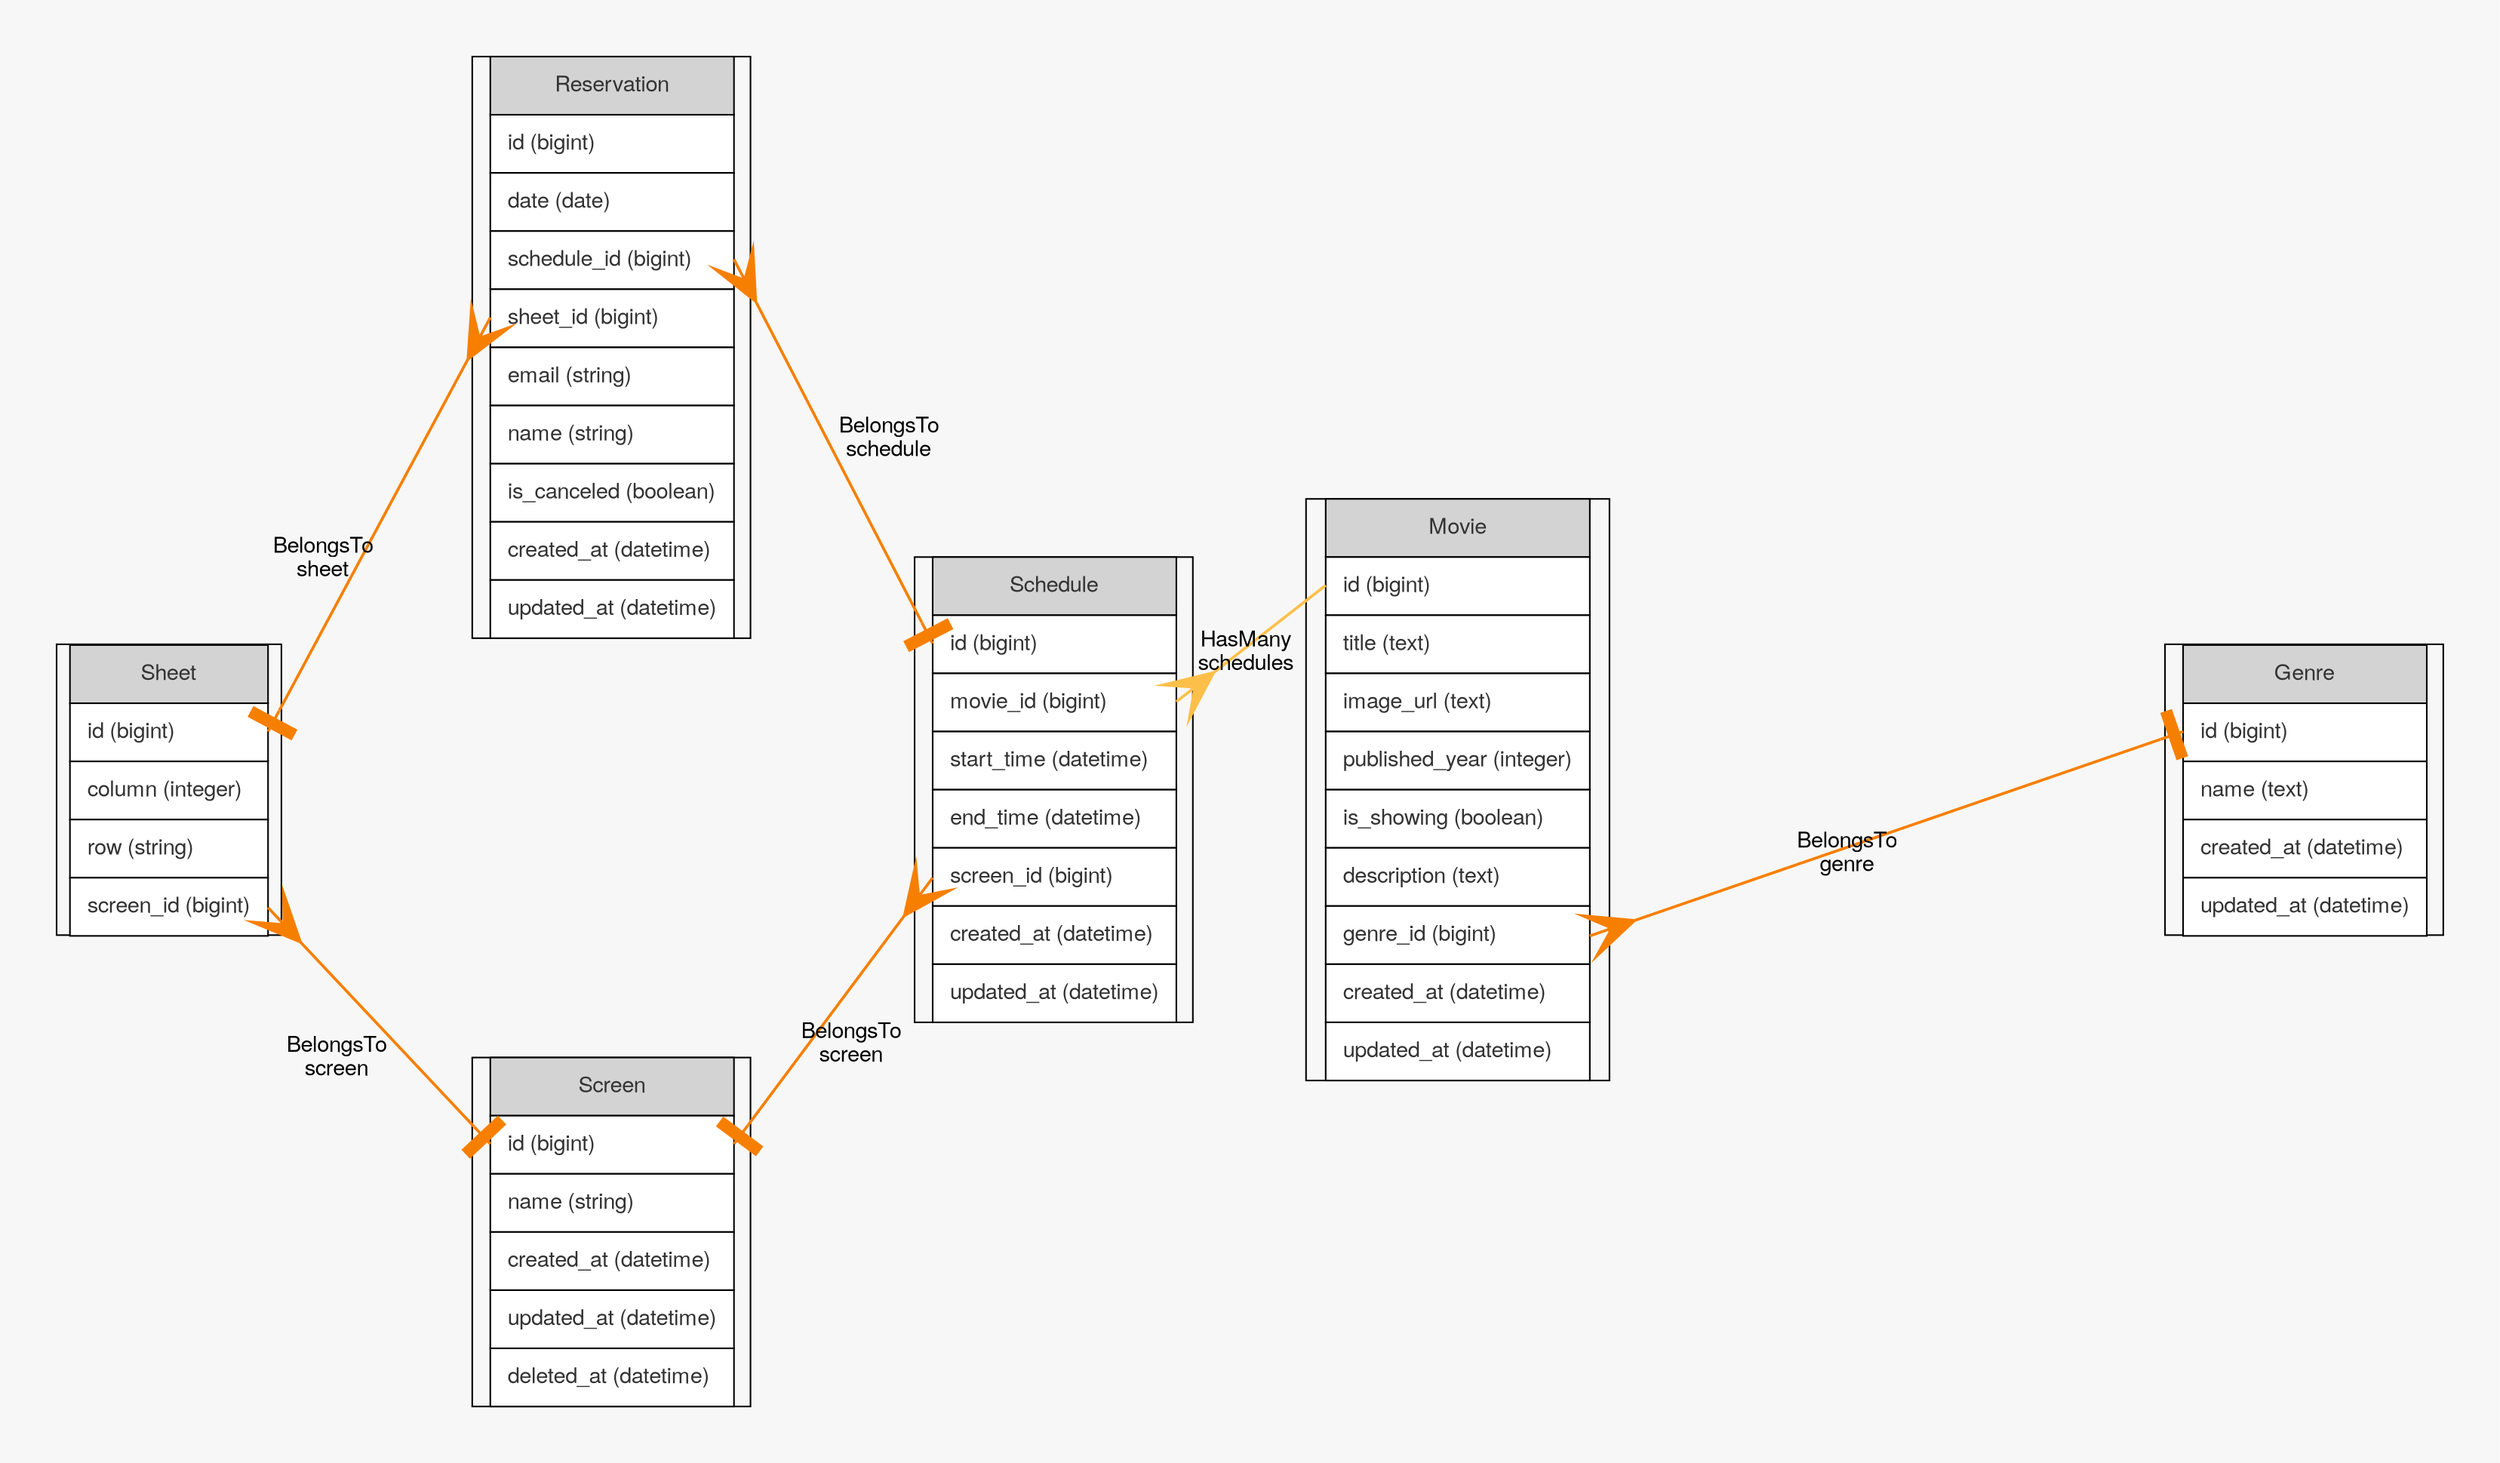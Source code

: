 digraph G {
	graph [bb="0,0,1518.2,858.77",
		bgcolor="#F7F7F7",
		concentrate=1,
		esep=1,
		fontname="Helvetica Neue",
		fontsize=12,
		labelloc=t,
		layout=circo,
		nodesep=1,
		overlap="",
		pad=0.5,
		rankdir=LR,
		ranksep=2,
		splines=polyline,
		style=filled
	];
	node [label="\N"];
	appmodelsmovie	[fontname="Helvetica Neue",
		height=5.1389,
		label=<<table width="100%" height="100%" border="0" margin="0" cellborder="1" cellspacing="0" cellpadding="10">
<tr width="100%"><td width="100%" bgcolor="#d3d3d3"><font color="#333333">Movie</font></td></tr>
<tr width="100%"><td port="id" align="left" width="100%"  bgcolor="#ffffff"><font color="#333333" >id (bigint)</font></td></tr>
<tr width="100%"><td port="title" align="left" width="100%"  bgcolor="#ffffff"><font color="#333333" >title (text)</font></td></tr>
<tr width="100%"><td port="image_url" align="left" width="100%"  bgcolor="#ffffff"><font color="#333333" >image_url (text)</font></td></tr>
<tr width="100%"><td port="published_year" align="left" width="100%"  bgcolor="#ffffff"><font color="#333333" >published_year (integer)</font></td></tr>
<tr width="100%"><td port="is_showing" align="left" width="100%"  bgcolor="#ffffff"><font color="#333333" >is_showing (boolean)</font></td></tr>
<tr width="100%"><td port="description" align="left" width="100%"  bgcolor="#ffffff"><font color="#333333" >description (text)</font></td></tr>
<tr width="100%"><td port="genre_id" align="left" width="100%"  bgcolor="#ffffff"><font color="#333333" >genre_id (bigint)</font></td></tr>
<tr width="100%"><td port="created_at" align="left" width="100%"  bgcolor="#ffffff"><font color="#333333" >created_at (datetime)</font></td></tr>
<tr width="100%"><td port="updated_at" align="left" width="100%"  bgcolor="#ffffff"><font color="#333333" >updated_at (datetime)</font></td></tr>
</table>>,
		margin=0,
		pos="891.27,392.39",
		shape=rectangle,
		width=2.6806];
	appmodelsgenre	[fontname="Helvetica Neue",
		height=2.5694,
		label=<<table width="100%" height="100%" border="0" margin="0" cellborder="1" cellspacing="0" cellpadding="10">
<tr width="100%"><td width="100%" bgcolor="#d3d3d3"><font color="#333333">Genre</font></td></tr>
<tr width="100%"><td port="id" align="left" width="100%"  bgcolor="#ffffff"><font color="#333333" >id (bigint)</font></td></tr>
<tr width="100%"><td port="name" align="left" width="100%"  bgcolor="#ffffff"><font color="#333333" >name (text)</font></td></tr>
<tr width="100%"><td port="created_at" align="left" width="100%"  bgcolor="#ffffff"><font color="#333333" >created_at (datetime)</font></td></tr>
<tr width="100%"><td port="updated_at" align="left" width="100%"  bgcolor="#ffffff"><font color="#333333" >updated_at (datetime)</font></td></tr>
</table>>,
		margin=0,
		pos="1429.7,392.39",
		shape=rectangle,
		width=2.4583];
	appmodelsmovie:genre_id -> appmodelsgenre:id	[arrowhead=tee,
		arrowsize=3,
		arrowtail=crow,
		color="#F77F00",
		dir=both,
		fontname="Helvetica Neue",
		label=" ",
		lp="1169.5,374.47",
		penwidth=1.8,
		pos="s,988.27,299.39 e,1341.7,429.39 1016.6,309.8 1088.2,336.13 1274.4,404.63 1327.4,424.13",
		xlabel="BelongsTo
genre",
		xlp="1137,351.97"];
	appmodelsschedule	[fontname="Helvetica Neue",
		height=4.1111,
		label=<<table width="100%" height="100%" border="0" margin="0" cellborder="1" cellspacing="0" cellpadding="10">
<tr width="100%"><td width="100%" bgcolor="#d3d3d3"><font color="#333333">Schedule</font></td></tr>
<tr width="100%"><td port="id" align="left" width="100%"  bgcolor="#ffffff"><font color="#333333" >id (bigint)</font></td></tr>
<tr width="100%"><td port="movie_id" align="left" width="100%"  bgcolor="#ffffff"><font color="#333333" >movie_id (bigint)</font></td></tr>
<tr width="100%"><td port="start_time" align="left" width="100%"  bgcolor="#ffffff"><font color="#333333" >start_time (datetime)</font></td></tr>
<tr width="100%"><td port="end_time" align="left" width="100%"  bgcolor="#ffffff"><font color="#333333" >end_time (datetime)</font></td></tr>
<tr width="100%"><td port="screen_id" align="left" width="100%"  bgcolor="#ffffff"><font color="#333333" >screen_id (bigint)</font></td></tr>
<tr width="100%"><td port="created_at" align="left" width="100%"  bgcolor="#ffffff"><font color="#333333" >created_at (datetime)</font></td></tr>
<tr width="100%"><td port="updated_at" align="left" width="100%"  bgcolor="#ffffff"><font color="#333333" >updated_at (datetime)</font></td></tr>
</table>>,
		margin=0,
		pos="634.27,392.39",
		shape=rectangle,
		width=2.4583];
	appmodelsmovie:id -> appmodelsschedule:movie_id	[arrowhead=crow,
		arrowsize=3,
		arrowtail=none,
		color="#FCBF49",
		dir=both,
		fontname="Helvetica Neue",
		label=" ",
		lp="767.38,503.79",
		penwidth=1.8,
		pos="e,723.27,448.39 795.27,522.39 795.27,522.39 765.72,492.02 744.48,470.19",
		xlabel="HasMany
schedules",
		xlp="752.38,481.29"];
	appmodelsschedule:movie_id -> appmodelsmovie:id	[arrowhead=tee,
		arrowsize=3,
		arrowtail=crow,
		color="#F77F00",
		dir=both,
		fontname="Helvetica Neue",
		label=" ",
		penwidth=1.8,
		xlabel="BelongsTo
movie"];
	appmodelsscreen	[fontname="Helvetica Neue",
		height=3.0833,
		label=<<table width="100%" height="100%" border="0" margin="0" cellborder="1" cellspacing="0" cellpadding="10">
<tr width="100%"><td width="100%" bgcolor="#d3d3d3"><font color="#333333">Screen</font></td></tr>
<tr width="100%"><td port="id" align="left" width="100%"  bgcolor="#ffffff"><font color="#333333" >id (bigint)</font></td></tr>
<tr width="100%"><td port="name" align="left" width="100%"  bgcolor="#ffffff"><font color="#333333" >name (string)</font></td></tr>
<tr width="100%"><td port="created_at" align="left" width="100%"  bgcolor="#ffffff"><font color="#333333" >created_at (datetime)</font></td></tr>
<tr width="100%"><td port="updated_at" align="left" width="100%"  bgcolor="#ffffff"><font color="#333333" >updated_at (datetime)</font></td></tr>
<tr width="100%"><td port="deleted_at" align="left" width="100%"  bgcolor="#ffffff"><font color="#333333" >deleted_at (datetime)</font></td></tr>
</table>>,
		margin=0,
		pos="352.89,111",
		shape=rectangle,
		width=2.4583];
	appmodelsschedule:screen_id -> appmodelsscreen:id	[arrowhead=tee,
		arrowsize=3,
		arrowtail=crow,
		color="#F77F00",
		dir=both,
		fontname="Helvetica Neue",
		label=" ",
		lp="487.7,252.9",
		penwidth=1.8,
		pos="s,546.27,336.39 e,441.89,167 530.42,310.66 507.83,274.01 467.22,208.11 449.98,180.14",
		xlabel="BelongsTo
screen",
		xlp="507.7,230.4"];
	appmodelsreservation	[fontname="Helvetica Neue",
		height=5.1389,
		label=<<table width="100%" height="100%" border="0" margin="0" cellborder="1" cellspacing="0" cellpadding="10">
<tr width="100%"><td width="100%" bgcolor="#d3d3d3"><font color="#333333">Reservation</font></td></tr>
<tr width="100%"><td port="id" align="left" width="100%"  bgcolor="#ffffff"><font color="#333333" >id (bigint)</font></td></tr>
<tr width="100%"><td port="date" align="left" width="100%"  bgcolor="#ffffff"><font color="#333333" >date (date)</font></td></tr>
<tr width="100%"><td port="schedule_id" align="left" width="100%"  bgcolor="#ffffff"><font color="#333333" >schedule_id (bigint)</font></td></tr>
<tr width="100%"><td port="sheet_id" align="left" width="100%"  bgcolor="#ffffff"><font color="#333333" >sheet_id (bigint)</font></td></tr>
<tr width="100%"><td port="email" align="left" width="100%"  bgcolor="#ffffff"><font color="#333333" >email (string)</font></td></tr>
<tr width="100%"><td port="name" align="left" width="100%"  bgcolor="#ffffff"><font color="#333333" >name (string)</font></td></tr>
<tr width="100%"><td port="is_canceled" align="left" width="100%"  bgcolor="#ffffff"><font color="#333333" >is_canceled (boolean)</font></td></tr>
<tr width="100%"><td port="created_at" align="left" width="100%"  bgcolor="#ffffff"><font color="#333333" >created_at (datetime)</font></td></tr>
<tr width="100%"><td port="updated_at" align="left" width="100%"  bgcolor="#ffffff"><font color="#333333" >updated_at (datetime)</font></td></tr>
</table>>,
		margin=0,
		pos="352.89,673.77",
		shape=rectangle,
		width=2.4583];
	appmodelsreservation:schedule_id -> appmodelsschedule:id	[arrowhead=tee,
		arrowsize=3,
		arrowtail=crow,
		color="#F77F00",
		dir=both,
		fontname="Helvetica Neue",
		label=" ",
		lp="494.6,608.01",
		penwidth=1.8,
		pos="s,441.89,729.77 e,546.27,485.39 453.86,701.74 476.25,649.33 523.67,538.29 540.33,499.29",
		xlabel="BelongsTo
schedule",
		xlp="532.1,615.51"];
	appmodelssheet	[fontname="Helvetica Neue",
		height=2.5694,
		label=<<table width="100%" height="100%" border="0" margin="0" cellborder="1" cellspacing="0" cellpadding="10">
<tr width="100%"><td width="100%" bgcolor="#d3d3d3"><font color="#333333">Sheet</font></td></tr>
<tr width="100%"><td port="id" align="left" width="100%"  bgcolor="#ffffff"><font color="#333333" >id (bigint)</font></td></tr>
<tr width="100%"><td port="column" align="left" width="100%"  bgcolor="#ffffff"><font color="#333333" >column (integer)</font></td></tr>
<tr width="100%"><td port="row" align="left" width="100%"  bgcolor="#ffffff"><font color="#333333" >row (string)</font></td></tr>
<tr width="100%"><td port="screen_id" align="left" width="100%"  bgcolor="#ffffff"><font color="#333333" >screen_id (bigint)</font></td></tr>
</table>>,
		margin=0,
		pos="71.5,392.39",
		shape=rectangle,
		width=1.9861];
	appmodelsreservation:sheet_id -> appmodelssheet:id	[arrowhead=tee,
		arrowsize=3,
		arrowtail=crow,
		color="#F77F00",
		dir=both,
		fontname="Helvetica Neue",
		label=" ",
		lp="198.5,561.65",
		penwidth=1.8,
		pos="s,264.89,692.77 e,143.5,429.39 252.12,665.08 226.38,609.21 169.03,484.78 149.87,443.21",
		xlabel="BelongsTo
sheet",
		xlp="166,539.15"];
	appmodelssheet:id -> appmodelsreservation:sheet_id	[arrowhead=crow,
		arrowsize=3,
		arrowtail=none,
		color="#FCBF49",
		dir=both,
		fontname="Helvetica Neue",
		label=" ",
		penwidth=1.8,
		xlabel="HasMany
reservations"];
	appmodelssheet:screen_id -> appmodelsscreen:id	[arrowhead=tee,
		arrowsize=3,
		arrowtail=crow,
		color="#F77F00",
		dir=both,
		fontname="Helvetica Neue",
		label=" ",
		lp="206.36,243.91",
		penwidth=1.8,
		pos="s,143.5,317.39 e,264.89,167 162.47,293.89 188.74,261.34 235.23,203.75 255.26,178.93",
		xlabel="BelongsTo
screen",
		xlp="173.86,221.41"];
}
